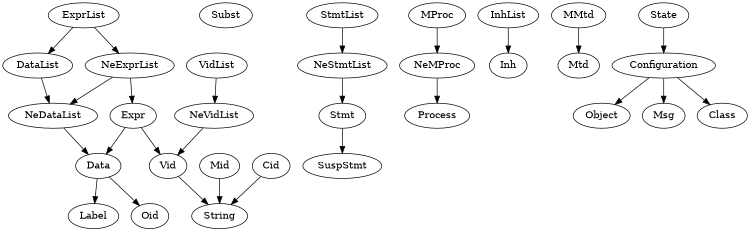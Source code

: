 digraph Sorts {
  size="5,8"
  Expr -> Data -> Oid ;
  Expr -> Vid -> String ;
  Data -> Label ;
  ExprList -> NeExprList -> Expr ;
  DataList -> NeDataList -> Data ;
  ExprList -> DataList ;
  NeExprList -> NeDataList ;
  VidList -> NeVidList -> Vid ;
  Subst ;
  Mid -> String ;
  Cid -> String ;
  StmtList -> NeStmtList -> Stmt -> SuspStmt ;
  MProc -> NeMProc -> Process ;
  InhList -> Inh ;
  MMtd -> Mtd ;
  Configuration -> Object ;
  Configuration -> Msg ;
  Configuration -> Class ;
  State -> Configuration ;
}
